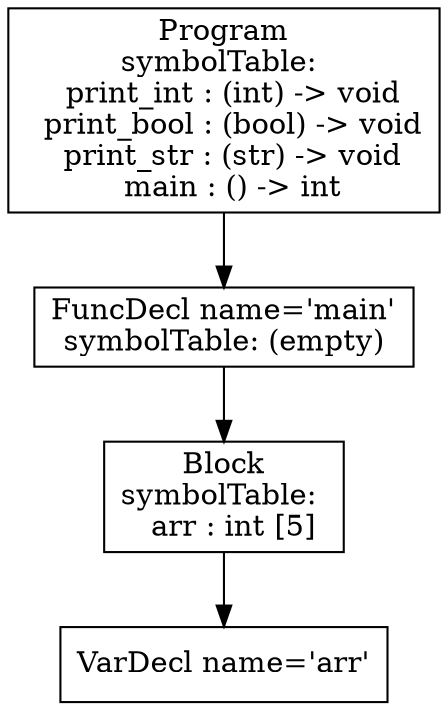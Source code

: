 digraph AST {
3 [shape=box, label="VarDecl name='arr'"];
2 [shape=box, label="Block\nsymbolTable: \n  arr : int [5]"];
2 -> 3;
1 [shape=box, label="FuncDecl name='main'\nsymbolTable: (empty)"];
1 -> 2;
0 [shape=box, label="Program\nsymbolTable: \n  print_int : (int) -> void\n  print_bool : (bool) -> void\n  print_str : (str) -> void\n  main : () -> int"];
0 -> 1;
}

